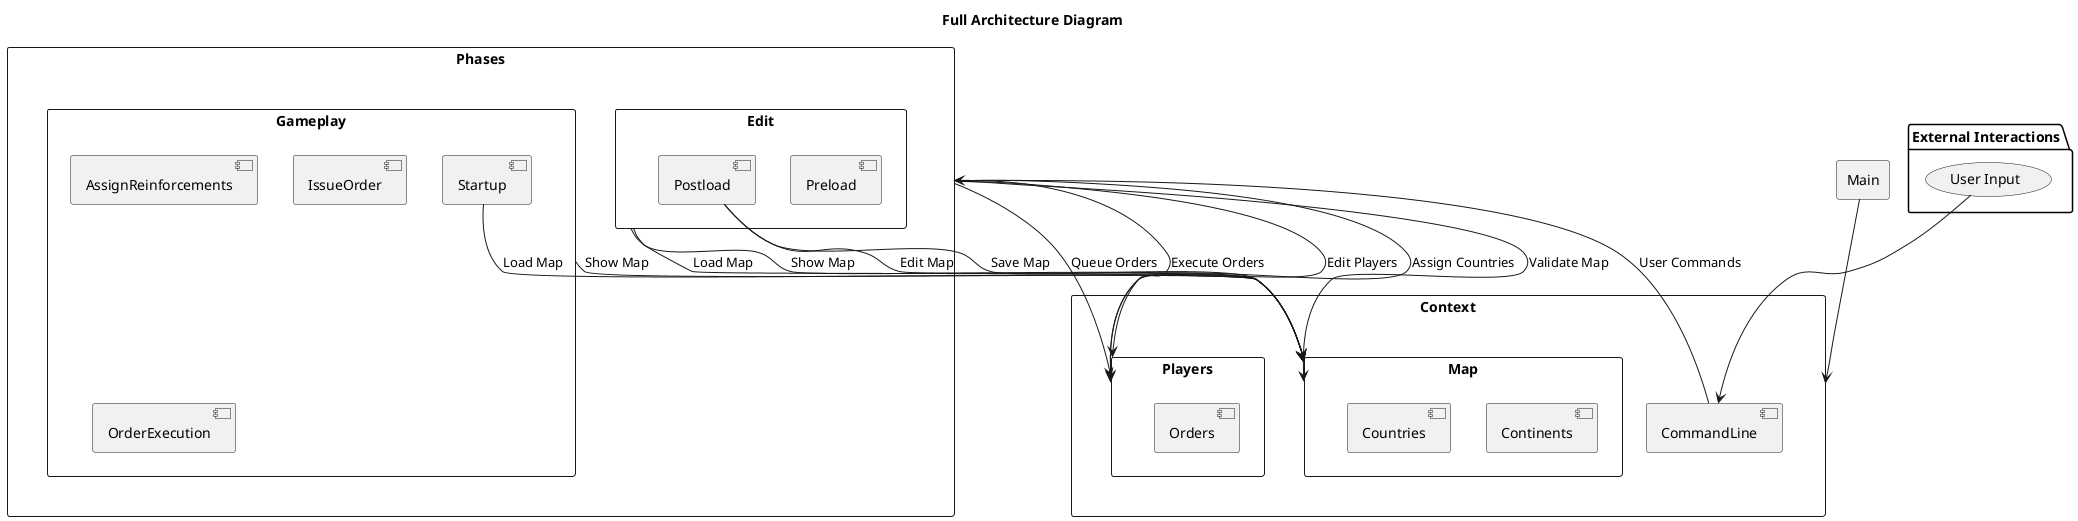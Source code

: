 @startuml
title Full Architecture Diagram

' Define the major components/modules of the system

rectangle "Phases" {
    rectangle "Edit" {
    [Preload]
    [Postload]
    }
    rectangle "Gameplay" {
    [Startup]
    [AssignReinforcements]
    [IssueOrder]
    [OrderExecution]
    }
}

rectangle "Context" {
    [CommandLine]
    [CommandLine]-->[Phases]:User Commands

    [Edit]-->[Map]:Load Map
    [Startup]-->[Map]:Load Map
    [Postload]-->[Map]:Edit Map
    [Postload]-->[Map]:Save Map
    [Edit]-->[Map]:Show Map
    [Gameplay]-->[Map]:Show Map
    [Phases]-->[Map]:Validate Map

    [Phases]-->[Players]:Edit Players
    [Phases]-->[Players]:Assign Countries
    [Phases]-->[Players]:Queue Orders
    [Phases]-->[Players]:Execute Orders

    rectangle "Map" {
        [Continents]
        [Countries]
    }

    rectangle "Players" {
        [Orders]
    }
}

package "External Interactions" {
    (User Input) --> [CommandLine]
}

' External interactions
rectangle "Main" {
    [Main] --> [Context]
}
@enduml
